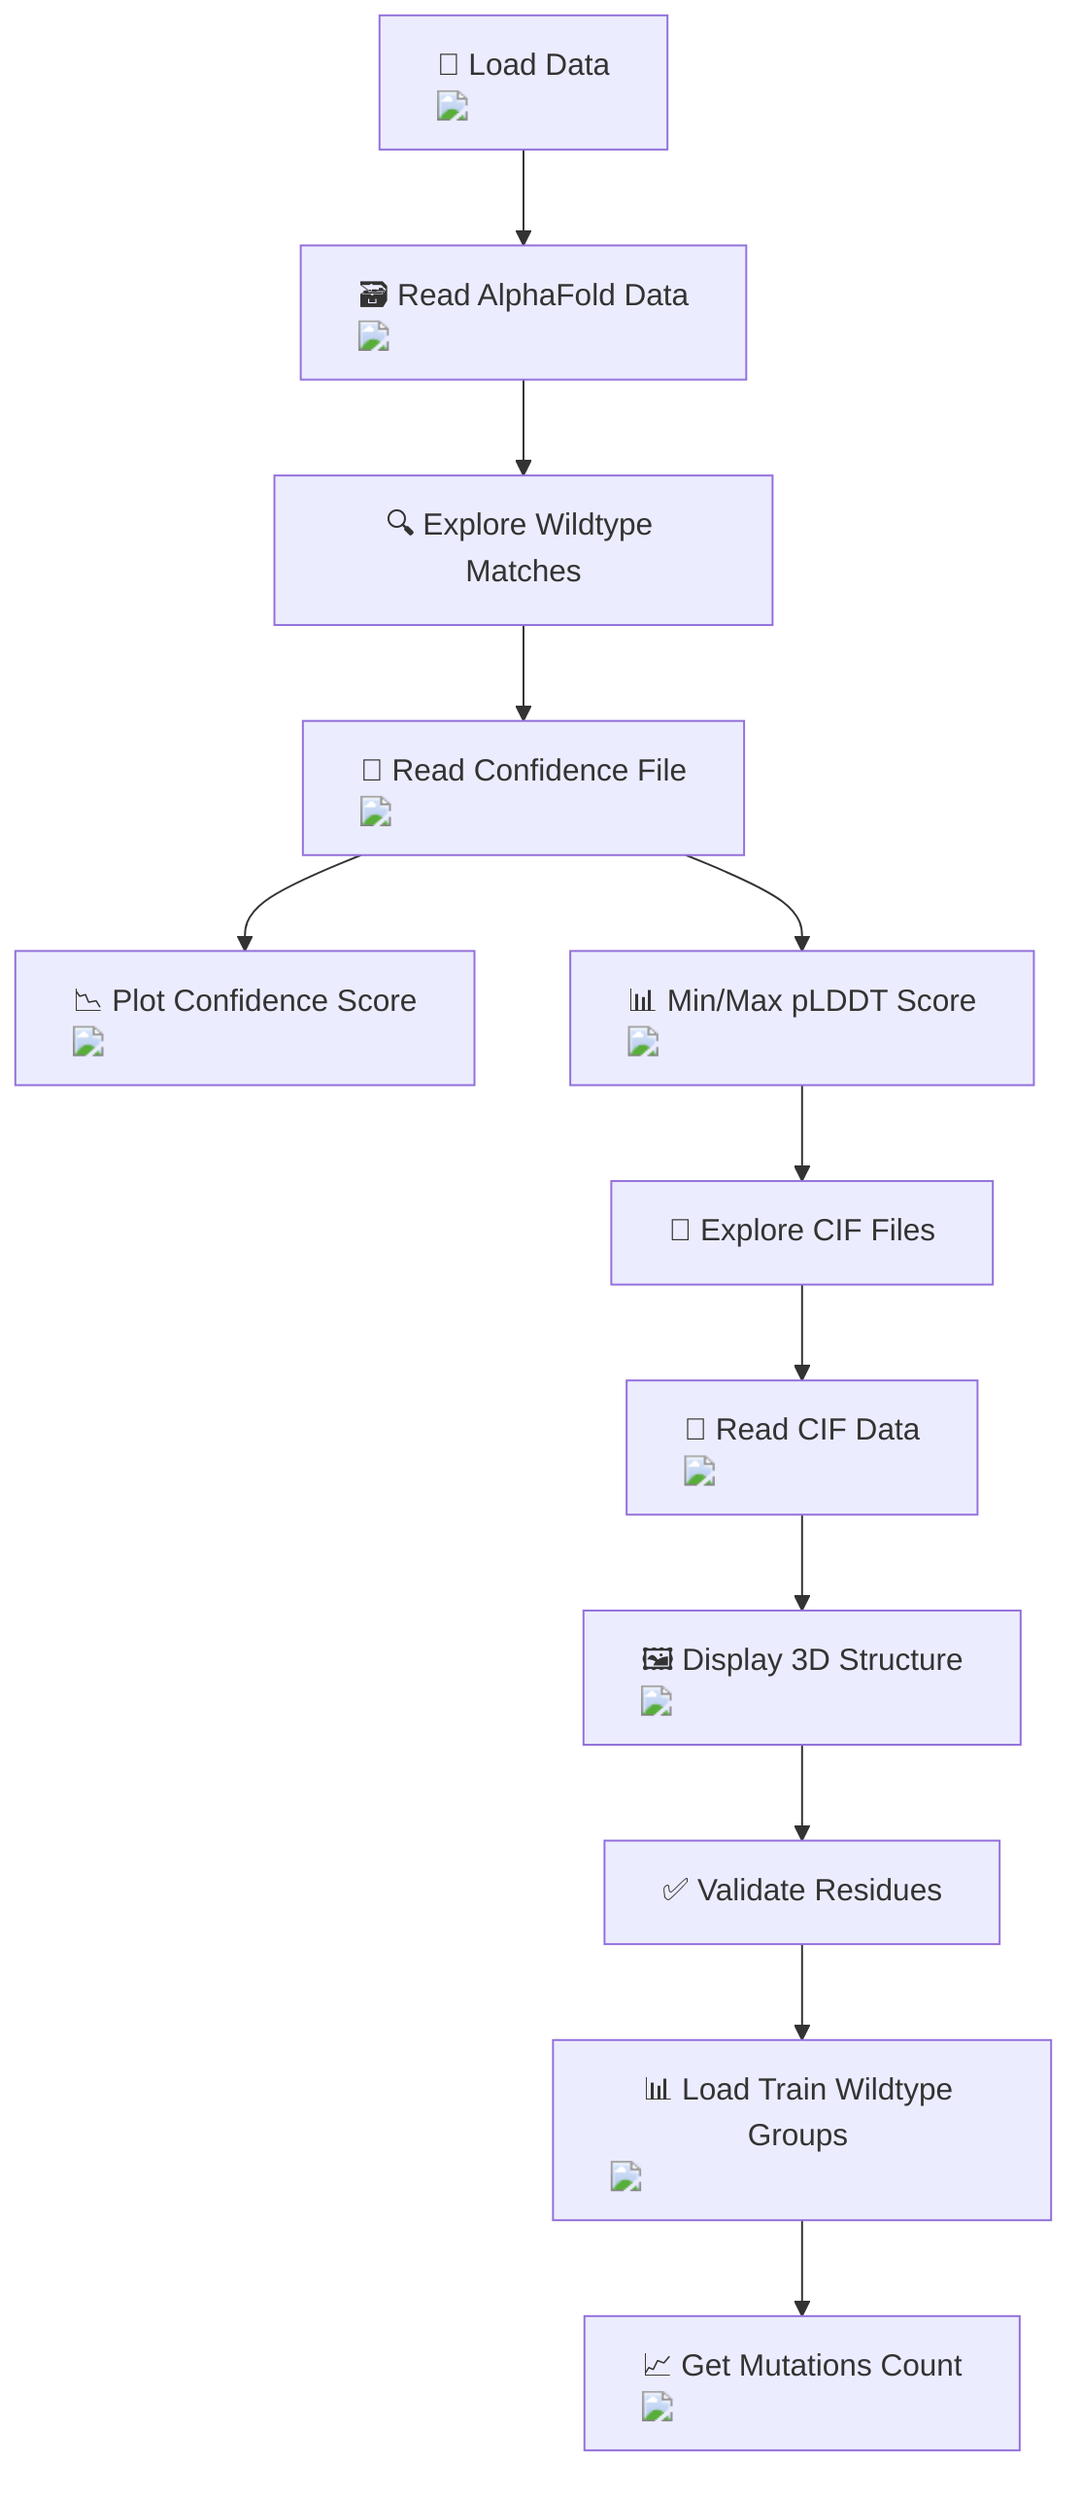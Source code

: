 flowchart TD
    A["📂 Load Data <img src='file.svg'/>"] --> B["🗃️ Read AlphaFold Data <img src='table.svg'/>"]
    B --> C["🔍 Explore Wildtype Matches"]
    C --> D["📂 Read Confidence File <img src='file.svg'/>"]
    D --> E["📉 Plot Confidence Score <img src='lineplot_template.svg'/>"]
    D --> F["📊 Min/Max pLDDT Score <img src='lineplot_template.svg'/>"]
    F --> G["🔎 Explore CIF Files"]
    G --> H["📂 Read CIF Data <img src='file.svg'/>"]
    H --> I["🖼️ Display 3D Structure <img src='image.svg'/>"]
    I --> J["✅ Validate Residues"]
    J --> K["📊 Load Train Wildtype Groups <img src='table.svg'/>"]
    K --> L["📈 Get Mutations Count <img src='table.svg'/>"]